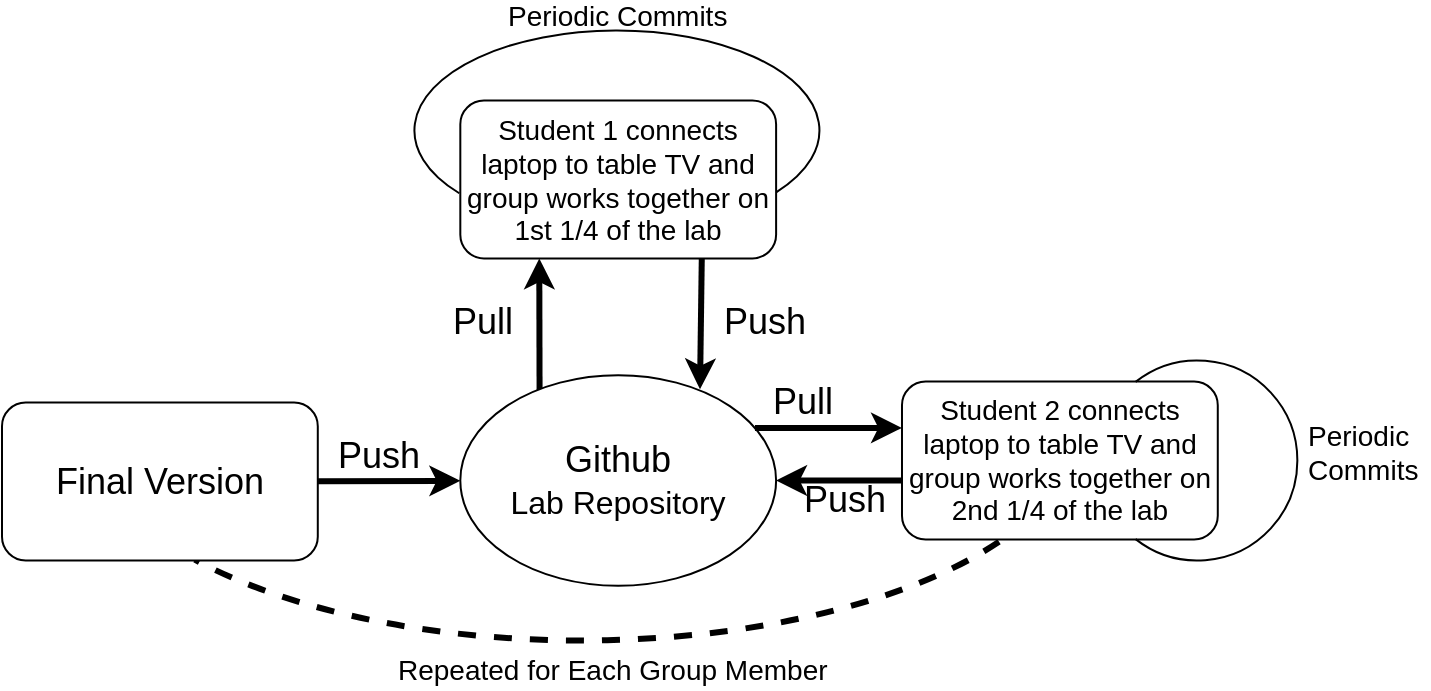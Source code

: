 <mxfile version="18.0.3" type="device"><diagram id="cfMMiaOSFCGE46RQIMdi" name="Page-1"><mxGraphModel dx="790" dy="397" grid="1" gridSize="10" guides="1" tooltips="1" connect="1" arrows="1" fold="1" page="1" pageScale="1" pageWidth="850" pageHeight="1100" math="0" shadow="0"><root><mxCell id="0"/><mxCell id="1" parent="0"/><mxCell id="ZtMPqkkCSxjSMmtmps-Z-65" value="" style="orthogonalLoop=1;jettySize=auto;html=1;fontSize=11;fontColor=#000000;startArrow=none;endArrow=classic;endFill=1;strokeWidth=3;entryX=0.25;entryY=1;entryDx=0;entryDy=0;exitX=0.251;exitY=0.081;exitDx=0;exitDy=0;exitPerimeter=0;startFill=0;" edge="1" parent="1" source="ZtMPqkkCSxjSMmtmps-Z-2" target="ZtMPqkkCSxjSMmtmps-Z-60"><mxGeometry relative="1" as="geometry"/></mxCell><mxCell id="ZtMPqkkCSxjSMmtmps-Z-2" value="&lt;div&gt;&lt;font style=&quot;font-size: 18px;&quot;&gt;Github&lt;/font&gt;&lt;/div&gt;&lt;div&gt;&lt;font size=&quot;3&quot;&gt;Lab Repository&lt;br&gt;&lt;/font&gt;&lt;/div&gt;" style="ellipse;whiteSpace=wrap;html=1;" vertex="1" parent="1"><mxGeometry x="259.158" y="193.618" width="157.895" height="105.263" as="geometry"/></mxCell><mxCell id="ZtMPqkkCSxjSMmtmps-Z-9" value="" style="edgeStyle=orthogonalEdgeStyle;rounded=0;orthogonalLoop=1;jettySize=auto;html=1;curved=1;strokeWidth=3;endArrow=classic;endFill=1;" edge="1" parent="1" source="ZtMPqkkCSxjSMmtmps-Z-2" target="ZtMPqkkCSxjSMmtmps-Z-8"><mxGeometry relative="1" as="geometry"><Array as="points"><mxPoint x="469.684" y="219.934"/><mxPoint x="469.684" y="219.934"/></Array></mxGeometry></mxCell><mxCell id="ZtMPqkkCSxjSMmtmps-Z-16" value="&lt;font style=&quot;font-size: 18px;&quot;&gt;Pull&lt;/font&gt;" style="edgeLabel;html=1;align=center;verticalAlign=middle;resizable=0;points=[];labelBackgroundColor=none;" vertex="1" connectable="0" parent="ZtMPqkkCSxjSMmtmps-Z-9"><mxGeometry x="0.259" relative="1" as="geometry"><mxPoint x="-23" y="-13" as="offset"/></mxGeometry></mxCell><mxCell id="ZtMPqkkCSxjSMmtmps-Z-15" value="" style="edgeStyle=orthogonalEdgeStyle;curved=1;rounded=0;orthogonalLoop=1;jettySize=auto;html=1;endArrow=none;endFill=0;startArrow=classic;strokeWidth=3;startFill=1;" edge="1" parent="1" source="ZtMPqkkCSxjSMmtmps-Z-2" target="ZtMPqkkCSxjSMmtmps-Z-8"><mxGeometry relative="1" as="geometry"><Array as="points"><mxPoint x="496.0" y="272.566"/><mxPoint x="496.0" y="272.566"/></Array></mxGeometry></mxCell><mxCell id="ZtMPqkkCSxjSMmtmps-Z-18" value="&lt;font style=&quot;font-size: 18px;&quot;&gt;Push&lt;/font&gt;" style="edgeLabel;html=1;align=center;verticalAlign=middle;resizable=0;points=[];fontSize=14;labelBackgroundColor=none;" vertex="1" connectable="0" parent="ZtMPqkkCSxjSMmtmps-Z-15"><mxGeometry x="0.031" y="-1" relative="1" as="geometry"><mxPoint x="1" y="9" as="offset"/></mxGeometry></mxCell><mxCell id="ZtMPqkkCSxjSMmtmps-Z-27" value="" style="group" vertex="1" connectable="0" parent="1"><mxGeometry x="469.684" y="196.776" width="210.526" height="78.947" as="geometry"/></mxCell><mxCell id="ZtMPqkkCSxjSMmtmps-Z-8" value="&lt;font style=&quot;font-size: 14px;&quot;&gt;Student 2 connects laptop to table TV and group works together on 2nd 1/4 of the lab &lt;br&gt;&lt;/font&gt;" style="rounded=1;whiteSpace=wrap;html=1;" vertex="1" parent="ZtMPqkkCSxjSMmtmps-Z-27"><mxGeometry x="10.312" width="157.895" height="78.947" as="geometry"/></mxCell><mxCell id="ZtMPqkkCSxjSMmtmps-Z-30" value="" style="verticalLabelPosition=bottom;verticalAlign=top;html=1;shape=mxgraph.basic.arc;startAngle=0.894;endAngle=0.606;labelBackgroundColor=#523178;fontSize=14;fontColor=#FFFFFF;" vertex="1" parent="1"><mxGeometry x="577.68" y="186.25" width="100" height="100" as="geometry"/></mxCell><mxCell id="ZtMPqkkCSxjSMmtmps-Z-31" value="&lt;div&gt;Periodic &lt;br&gt;&lt;/div&gt;&lt;div&gt;Commits&lt;/div&gt;" style="text;html=1;strokeColor=none;fillColor=none;spacing=5;spacingTop=-20;whiteSpace=wrap;overflow=hidden;rounded=0;labelBackgroundColor=none;fontSize=14;fontColor=#000000;" vertex="1" parent="1"><mxGeometry x="677.68" y="226.25" width="65.08" height="30" as="geometry"/></mxCell><mxCell id="ZtMPqkkCSxjSMmtmps-Z-57" value="&lt;font style=&quot;font-size: 18px;&quot;&gt;Pull&lt;/font&gt;" style="edgeLabel;html=1;align=center;verticalAlign=middle;resizable=0;points=[];labelBackgroundColor=none;rotation=0;" vertex="1" connectable="0" parent="1"><mxGeometry x="270.001" y="166.25" as="geometry"/></mxCell><mxCell id="ZtMPqkkCSxjSMmtmps-Z-58" value="&lt;font style=&quot;font-size: 18px;&quot;&gt;Push&lt;/font&gt;" style="edgeLabel;html=1;align=center;verticalAlign=middle;resizable=0;points=[];fontSize=14;labelBackgroundColor=none;rotation=0;" vertex="1" connectable="0" parent="1"><mxGeometry x="410.001" y="166.25" as="geometry"><mxPoint x="1" as="offset"/></mxGeometry></mxCell><mxCell id="ZtMPqkkCSxjSMmtmps-Z-61" value="" style="verticalLabelPosition=bottom;verticalAlign=top;html=1;shape=mxgraph.basic.arc;startAngle=0.892;endAngle=0.606;labelBackgroundColor=#523178;fontSize=14;fontColor=#FFFFFF;rotation=-90;" vertex="1" parent="1"><mxGeometry x="287.46" y="-30" width="100" height="202.5" as="geometry"/></mxCell><mxCell id="ZtMPqkkCSxjSMmtmps-Z-62" value="&lt;div&gt;Periodic Commits&lt;/div&gt;" style="text;html=1;strokeColor=none;fillColor=none;spacing=5;spacingTop=-20;whiteSpace=wrap;overflow=hidden;rounded=0;labelBackgroundColor=none;fontSize=14;fontColor=#000000;rotation=0;" vertex="1" parent="1"><mxGeometry x="278" y="16.25" width="134.43" height="30" as="geometry"/></mxCell><mxCell id="ZtMPqkkCSxjSMmtmps-Z-60" value="&lt;font style=&quot;font-size: 14px;&quot;&gt;Student 1 connects laptop to table TV and group works together on 1st 1/4 of the lab &lt;br&gt;&lt;/font&gt;" style="rounded=1;whiteSpace=wrap;html=1;rotation=0;" vertex="1" parent="1"><mxGeometry x="259.161" y="56.25" width="157.895" height="78.947" as="geometry"/></mxCell><mxCell id="ZtMPqkkCSxjSMmtmps-Z-66" value="" style="orthogonalLoop=1;jettySize=auto;html=1;fontSize=11;fontColor=#000000;startArrow=classic;endArrow=none;endFill=0;strokeWidth=3;entryX=0.25;entryY=1;entryDx=0;entryDy=0;exitX=0.759;exitY=0.067;exitDx=0;exitDy=0;exitPerimeter=0;startFill=1;" edge="1" parent="1" source="ZtMPqkkCSxjSMmtmps-Z-2"><mxGeometry relative="1" as="geometry"><mxPoint x="379.989" y="199.092" as="sourcePoint"/><mxPoint x="379.885" y="135.197" as="targetPoint"/></mxGeometry></mxCell><mxCell id="ZtMPqkkCSxjSMmtmps-Z-73" value="" style="verticalLabelPosition=bottom;verticalAlign=top;html=1;shape=mxgraph.basic.arc;startAngle=0.343;endAngle=0.641;labelBackgroundColor=#523178;fontSize=14;fontColor=#FFFFFF;dashed=1;strokeWidth=3;endArrow=classic;endFill=1;" vertex="1" parent="1"><mxGeometry x="70" y="106.25" width="500" height="220" as="geometry"/></mxCell><mxCell id="ZtMPqkkCSxjSMmtmps-Z-76" value="" style="edgeStyle=none;orthogonalLoop=1;jettySize=auto;html=1;fontSize=11;fontColor=#000000;startArrow=none;startFill=0;endArrow=classic;endFill=1;strokeWidth=3;jumpStyle=none;" edge="1" parent="1" source="ZtMPqkkCSxjSMmtmps-Z-75" target="ZtMPqkkCSxjSMmtmps-Z-2"><mxGeometry relative="1" as="geometry"/></mxCell><mxCell id="ZtMPqkkCSxjSMmtmps-Z-75" value="&lt;font style=&quot;font-size: 18px;&quot;&gt;Final Version&lt;/font&gt;" style="rounded=1;whiteSpace=wrap;html=1;rotation=0;" vertex="1" parent="1"><mxGeometry x="30.001" y="207.3" width="157.895" height="78.947" as="geometry"/></mxCell><mxCell id="ZtMPqkkCSxjSMmtmps-Z-77" value="&lt;font style=&quot;font-size: 18px;&quot;&gt;Push&lt;/font&gt;" style="edgeLabel;html=1;align=center;verticalAlign=middle;resizable=0;points=[];fontSize=14;labelBackgroundColor=none;" vertex="1" connectable="0" parent="1"><mxGeometry x="480.005" y="275.72" as="geometry"><mxPoint x="-262" y="-42" as="offset"/></mxGeometry></mxCell><mxCell id="ZtMPqkkCSxjSMmtmps-Z-78" value="&lt;font style=&quot;font-size: 14px;&quot;&gt;Repeated for Each Group Member&lt;/font&gt;" style="text;html=1;strokeColor=none;fillColor=none;spacing=5;spacingTop=-20;whiteSpace=wrap;overflow=hidden;rounded=0;dashed=1;labelBackgroundColor=none;fontSize=18;fontColor=#000000;" vertex="1" parent="1"><mxGeometry x="223.11" y="340" width="230" height="10" as="geometry"/></mxCell></root></mxGraphModel></diagram></mxfile>